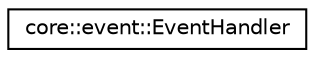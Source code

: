 digraph "Graphical Class Hierarchy"
{
 // LATEX_PDF_SIZE
  edge [fontname="Helvetica",fontsize="10",labelfontname="Helvetica",labelfontsize="10"];
  node [fontname="Helvetica",fontsize="10",shape=record];
  rankdir="LR";
  Node0 [label="core::event::EventHandler",height=0.2,width=0.4,color="black", fillcolor="white", style="filled",URL="$classcore_1_1event_1_1EventHandler.html",tooltip="Event handling routine."];
}
